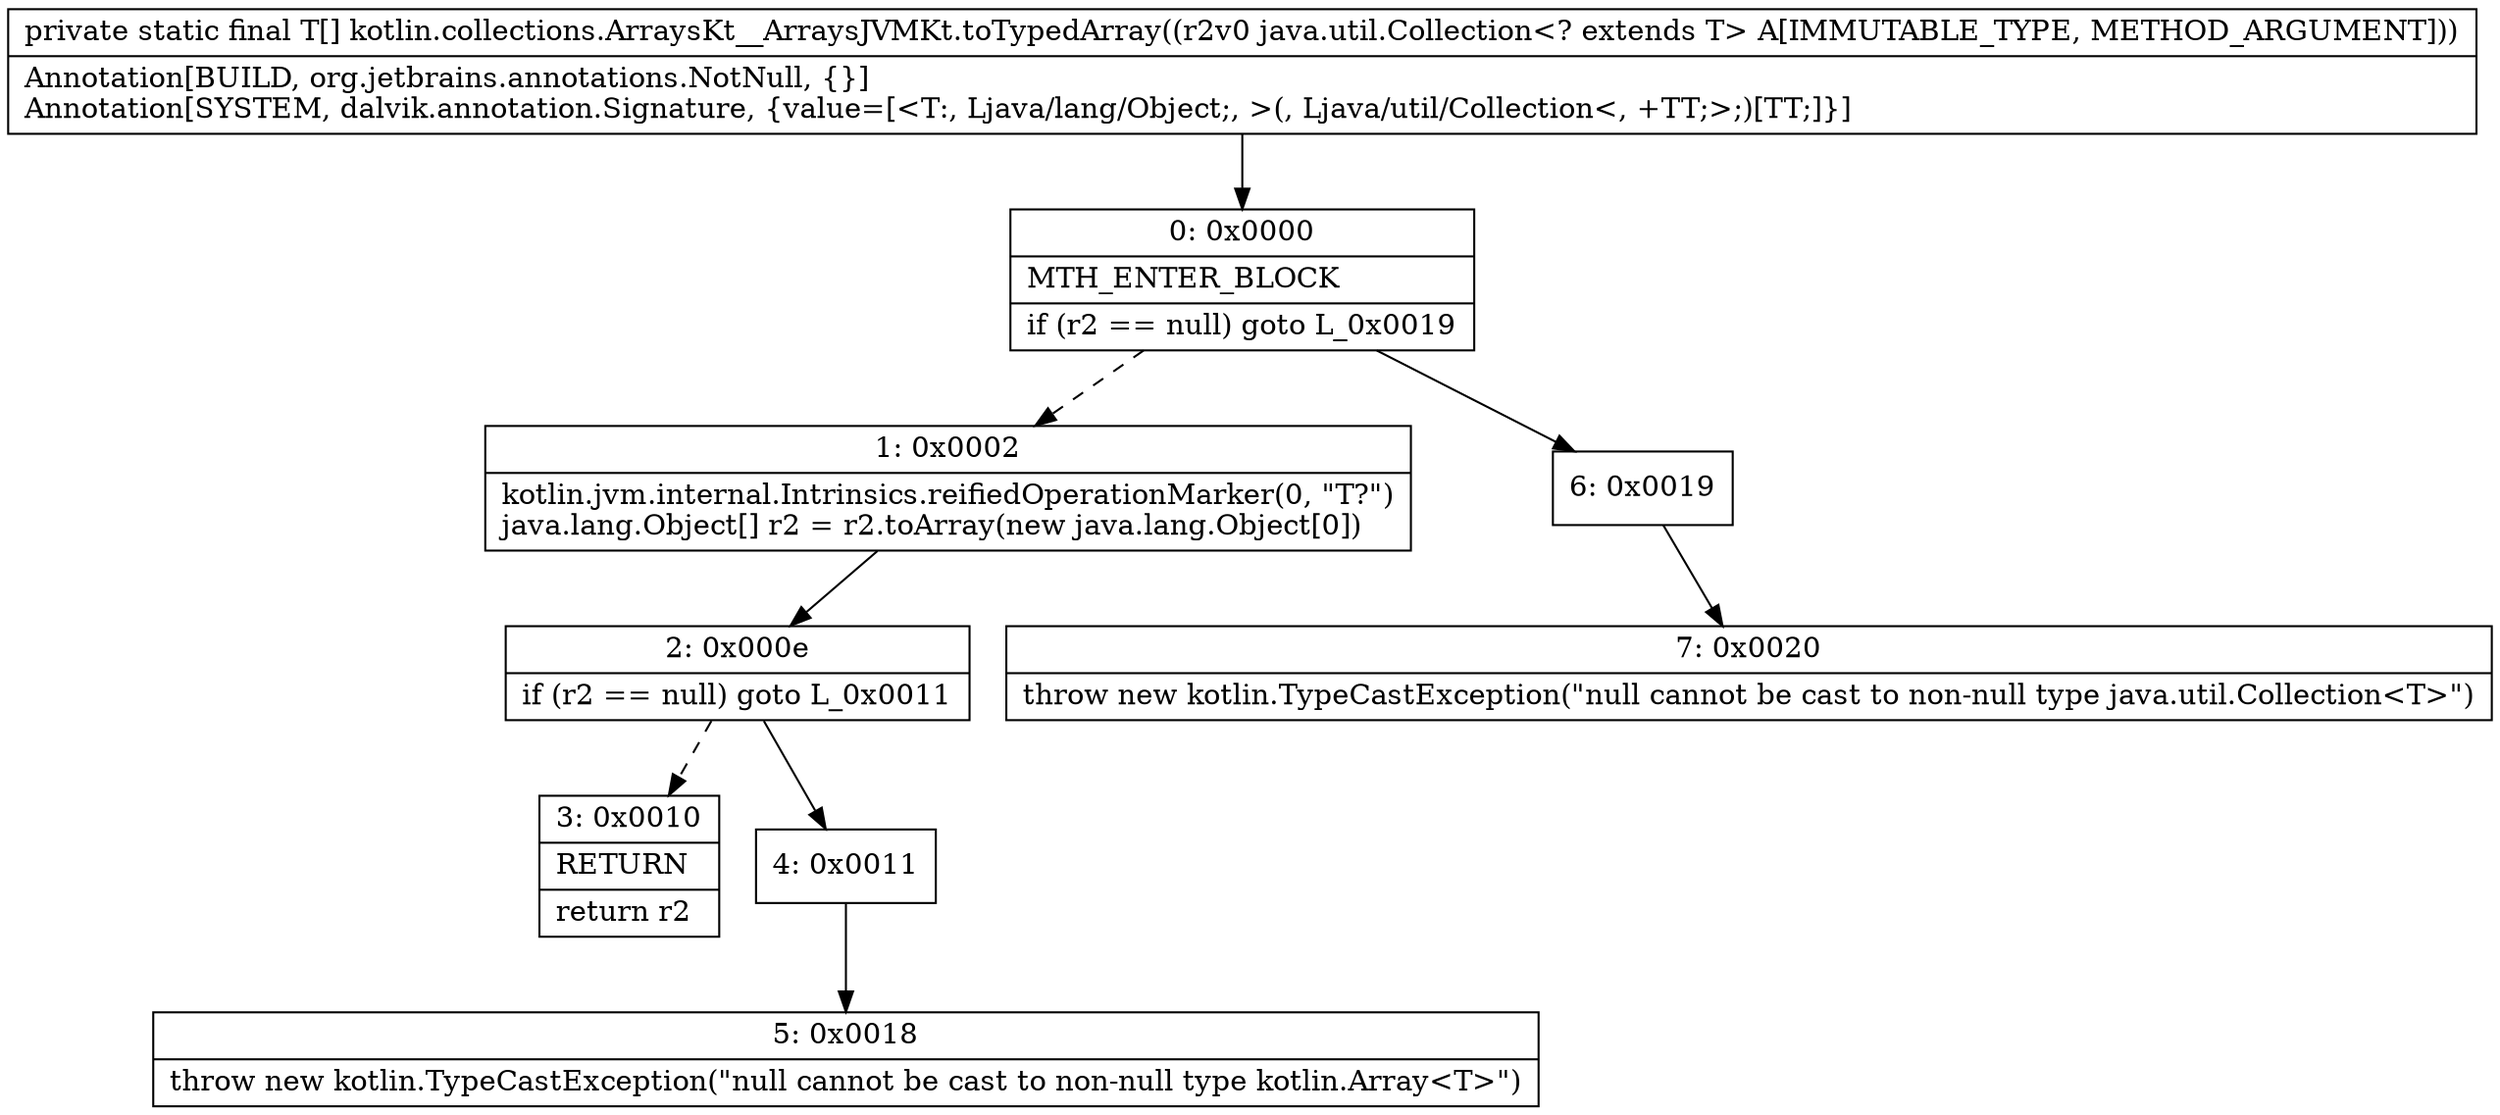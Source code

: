 digraph "CFG forkotlin.collections.ArraysKt__ArraysJVMKt.toTypedArray(Ljava\/util\/Collection;)[Ljava\/lang\/Object;" {
Node_0 [shape=record,label="{0\:\ 0x0000|MTH_ENTER_BLOCK\l|if (r2 == null) goto L_0x0019\l}"];
Node_1 [shape=record,label="{1\:\ 0x0002|kotlin.jvm.internal.Intrinsics.reifiedOperationMarker(0, \"T?\")\ljava.lang.Object[] r2 = r2.toArray(new java.lang.Object[0])\l}"];
Node_2 [shape=record,label="{2\:\ 0x000e|if (r2 == null) goto L_0x0011\l}"];
Node_3 [shape=record,label="{3\:\ 0x0010|RETURN\l|return r2\l}"];
Node_4 [shape=record,label="{4\:\ 0x0011}"];
Node_5 [shape=record,label="{5\:\ 0x0018|throw new kotlin.TypeCastException(\"null cannot be cast to non\-null type kotlin.Array\<T\>\")\l}"];
Node_6 [shape=record,label="{6\:\ 0x0019}"];
Node_7 [shape=record,label="{7\:\ 0x0020|throw new kotlin.TypeCastException(\"null cannot be cast to non\-null type java.util.Collection\<T\>\")\l}"];
MethodNode[shape=record,label="{private static final T[] kotlin.collections.ArraysKt__ArraysJVMKt.toTypedArray((r2v0 java.util.Collection\<? extends T\> A[IMMUTABLE_TYPE, METHOD_ARGUMENT]))  | Annotation[BUILD, org.jetbrains.annotations.NotNull, \{\}]\lAnnotation[SYSTEM, dalvik.annotation.Signature, \{value=[\<T:, Ljava\/lang\/Object;, \>(, Ljava\/util\/Collection\<, +TT;\>;)[TT;]\}]\l}"];
MethodNode -> Node_0;
Node_0 -> Node_1[style=dashed];
Node_0 -> Node_6;
Node_1 -> Node_2;
Node_2 -> Node_3[style=dashed];
Node_2 -> Node_4;
Node_4 -> Node_5;
Node_6 -> Node_7;
}

